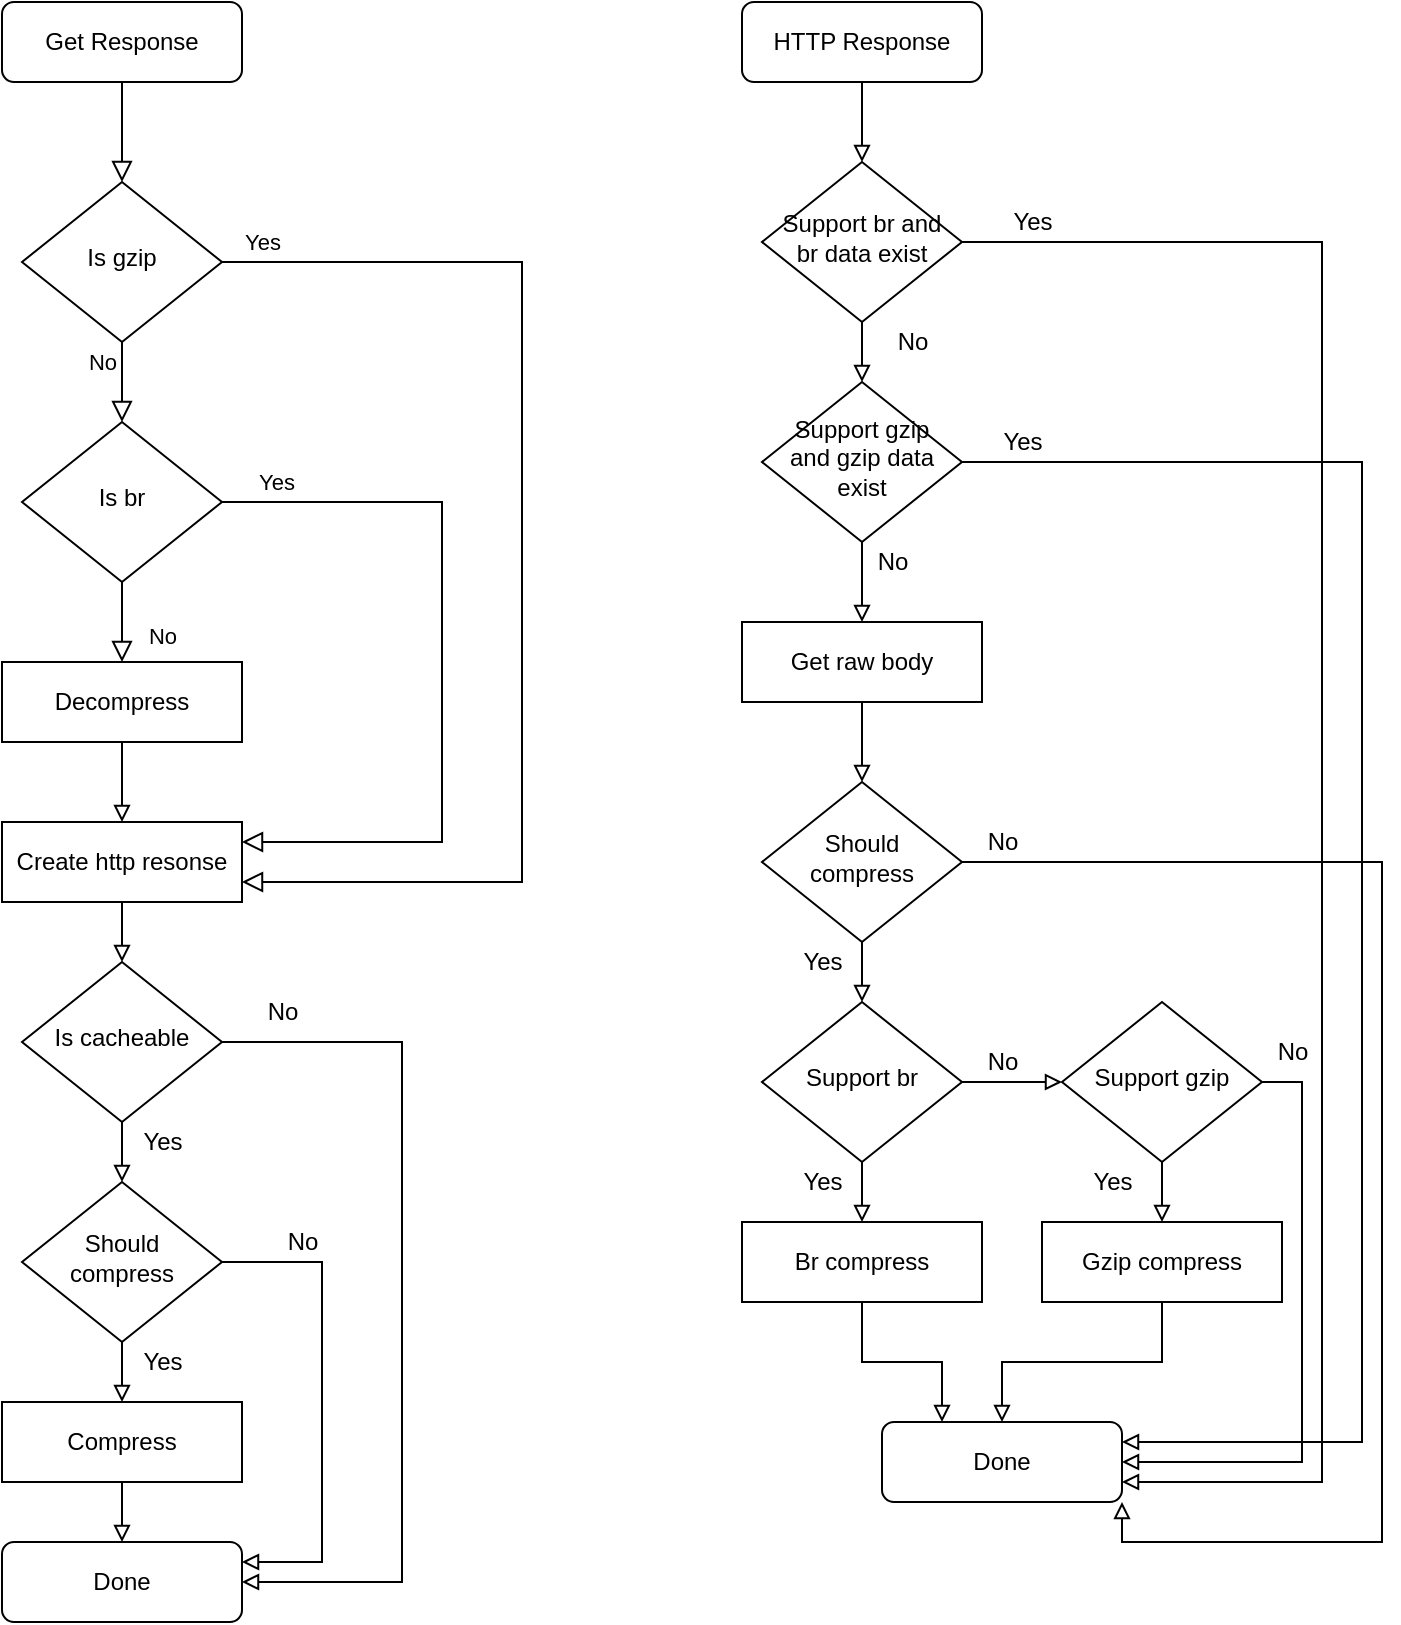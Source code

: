 <mxfile version="13.7.9" type="device"><diagram id="C5RBs43oDa-KdzZeNtuy" name="Page-1"><mxGraphModel dx="887" dy="666" grid="1" gridSize="10" guides="1" tooltips="1" connect="1" arrows="1" fold="1" page="1" pageScale="1" pageWidth="827" pageHeight="1169" math="0" shadow="0"><root><mxCell id="WIyWlLk6GJQsqaUBKTNV-0"/><mxCell id="WIyWlLk6GJQsqaUBKTNV-1" parent="WIyWlLk6GJQsqaUBKTNV-0"/><mxCell id="WIyWlLk6GJQsqaUBKTNV-2" value="" style="rounded=0;html=1;jettySize=auto;orthogonalLoop=1;fontSize=11;endArrow=block;endFill=0;endSize=8;strokeWidth=1;shadow=0;labelBackgroundColor=none;edgeStyle=orthogonalEdgeStyle;" parent="WIyWlLk6GJQsqaUBKTNV-1" source="WIyWlLk6GJQsqaUBKTNV-3" target="WIyWlLk6GJQsqaUBKTNV-6" edge="1"><mxGeometry relative="1" as="geometry"/></mxCell><mxCell id="WIyWlLk6GJQsqaUBKTNV-3" value="Get Response" style="rounded=1;whiteSpace=wrap;html=1;fontSize=12;glass=0;strokeWidth=1;shadow=0;" parent="WIyWlLk6GJQsqaUBKTNV-1" vertex="1"><mxGeometry x="100" y="80" width="120" height="40" as="geometry"/></mxCell><mxCell id="WIyWlLk6GJQsqaUBKTNV-4" value="Yes" style="rounded=0;html=1;jettySize=auto;orthogonalLoop=1;fontSize=11;endArrow=block;endFill=0;endSize=8;strokeWidth=1;shadow=0;labelBackgroundColor=none;edgeStyle=orthogonalEdgeStyle;" parent="WIyWlLk6GJQsqaUBKTNV-1" source="WIyWlLk6GJQsqaUBKTNV-6" target="WIyWlLk6GJQsqaUBKTNV-10" edge="1"><mxGeometry x="-1" y="86" relative="1" as="geometry"><mxPoint x="-16" y="-50" as="offset"/></mxGeometry></mxCell><mxCell id="WIyWlLk6GJQsqaUBKTNV-5" value="No" style="edgeStyle=orthogonalEdgeStyle;rounded=0;html=1;jettySize=auto;orthogonalLoop=1;fontSize=11;endArrow=block;endFill=0;endSize=8;strokeWidth=1;shadow=0;labelBackgroundColor=none;entryX=1;entryY=0.75;entryDx=0;entryDy=0;" parent="WIyWlLk6GJQsqaUBKTNV-1" source="WIyWlLk6GJQsqaUBKTNV-6" target="WIyWlLk6GJQsqaUBKTNV-11" edge="1"><mxGeometry x="-1" y="-78" relative="1" as="geometry"><mxPoint x="-60" y="-28" as="offset"/><mxPoint x="300" y="550" as="targetPoint"/><Array as="points"><mxPoint x="360" y="210"/><mxPoint x="360" y="520"/></Array></mxGeometry></mxCell><mxCell id="WIyWlLk6GJQsqaUBKTNV-6" value="Is gzip" style="rhombus;whiteSpace=wrap;html=1;shadow=0;fontFamily=Helvetica;fontSize=12;align=center;strokeWidth=1;spacing=6;spacingTop=-4;" parent="WIyWlLk6GJQsqaUBKTNV-1" vertex="1"><mxGeometry x="110" y="170" width="100" height="80" as="geometry"/></mxCell><mxCell id="WIyWlLk6GJQsqaUBKTNV-8" value="No" style="rounded=0;html=1;jettySize=auto;orthogonalLoop=1;fontSize=11;endArrow=block;endFill=0;endSize=8;strokeWidth=1;shadow=0;labelBackgroundColor=none;edgeStyle=orthogonalEdgeStyle;entryX=0.5;entryY=0;entryDx=0;entryDy=0;" parent="WIyWlLk6GJQsqaUBKTNV-1" source="WIyWlLk6GJQsqaUBKTNV-10" target="lFUKCkF4zGxK-D9nwxw0-0" edge="1"><mxGeometry x="0.333" y="20" relative="1" as="geometry"><mxPoint as="offset"/><mxPoint x="160" y="400" as="targetPoint"/></mxGeometry></mxCell><mxCell id="WIyWlLk6GJQsqaUBKTNV-9" value="Yes" style="edgeStyle=orthogonalEdgeStyle;rounded=0;html=1;jettySize=auto;orthogonalLoop=1;fontSize=11;endArrow=block;endFill=0;endSize=8;strokeWidth=1;shadow=0;labelBackgroundColor=none;entryX=1;entryY=0.25;entryDx=0;entryDy=0;" parent="WIyWlLk6GJQsqaUBKTNV-1" source="WIyWlLk6GJQsqaUBKTNV-10" target="WIyWlLk6GJQsqaUBKTNV-11" edge="1"><mxGeometry x="-0.861" y="10" relative="1" as="geometry"><mxPoint as="offset"/><mxPoint x="260" y="330" as="targetPoint"/><Array as="points"><mxPoint x="320" y="330"/><mxPoint x="320" y="500"/></Array></mxGeometry></mxCell><mxCell id="WIyWlLk6GJQsqaUBKTNV-10" value="Is br" style="rhombus;whiteSpace=wrap;html=1;shadow=0;fontFamily=Helvetica;fontSize=12;align=center;strokeWidth=1;spacing=6;spacingTop=-4;" parent="WIyWlLk6GJQsqaUBKTNV-1" vertex="1"><mxGeometry x="110" y="290" width="100" height="80" as="geometry"/></mxCell><mxCell id="lFUKCkF4zGxK-D9nwxw0-3" value="" style="edgeStyle=orthogonalEdgeStyle;rounded=0;orthogonalLoop=1;jettySize=auto;html=1;endArrow=block;endFill=0;" edge="1" parent="WIyWlLk6GJQsqaUBKTNV-1" source="WIyWlLk6GJQsqaUBKTNV-11" target="lFUKCkF4zGxK-D9nwxw0-2"><mxGeometry relative="1" as="geometry"/></mxCell><mxCell id="WIyWlLk6GJQsqaUBKTNV-11" value="Create http resonse" style="rounded=0;whiteSpace=wrap;html=1;fontSize=12;glass=0;strokeWidth=1;shadow=0;" parent="WIyWlLk6GJQsqaUBKTNV-1" vertex="1"><mxGeometry x="100" y="490" width="120" height="40" as="geometry"/></mxCell><mxCell id="lFUKCkF4zGxK-D9nwxw0-1" value="" style="edgeStyle=orthogonalEdgeStyle;rounded=0;orthogonalLoop=1;jettySize=auto;html=1;endArrow=block;endFill=0;" edge="1" parent="WIyWlLk6GJQsqaUBKTNV-1" source="lFUKCkF4zGxK-D9nwxw0-0" target="WIyWlLk6GJQsqaUBKTNV-11"><mxGeometry relative="1" as="geometry"/></mxCell><mxCell id="lFUKCkF4zGxK-D9nwxw0-0" value="Decompress" style="rounded=0;whiteSpace=wrap;html=1;fontSize=12;glass=0;strokeWidth=1;shadow=0;" vertex="1" parent="WIyWlLk6GJQsqaUBKTNV-1"><mxGeometry x="100" y="410" width="120" height="40" as="geometry"/></mxCell><mxCell id="lFUKCkF4zGxK-D9nwxw0-5" value="" style="edgeStyle=orthogonalEdgeStyle;rounded=0;orthogonalLoop=1;jettySize=auto;html=1;endArrow=block;endFill=0;" edge="1" parent="WIyWlLk6GJQsqaUBKTNV-1" source="lFUKCkF4zGxK-D9nwxw0-2" target="lFUKCkF4zGxK-D9nwxw0-4"><mxGeometry relative="1" as="geometry"/></mxCell><mxCell id="lFUKCkF4zGxK-D9nwxw0-11" style="edgeStyle=orthogonalEdgeStyle;rounded=0;orthogonalLoop=1;jettySize=auto;html=1;entryX=1;entryY=0.5;entryDx=0;entryDy=0;endArrow=block;endFill=0;" edge="1" parent="WIyWlLk6GJQsqaUBKTNV-1" source="lFUKCkF4zGxK-D9nwxw0-2" target="lFUKCkF4zGxK-D9nwxw0-7"><mxGeometry relative="1" as="geometry"><Array as="points"><mxPoint x="300" y="600"/><mxPoint x="300" y="870"/></Array></mxGeometry></mxCell><mxCell id="lFUKCkF4zGxK-D9nwxw0-2" value="Is cacheable" style="rhombus;whiteSpace=wrap;html=1;shadow=0;fontFamily=Helvetica;fontSize=12;align=center;strokeWidth=1;spacing=6;spacingTop=-4;" vertex="1" parent="WIyWlLk6GJQsqaUBKTNV-1"><mxGeometry x="110" y="560" width="100" height="80" as="geometry"/></mxCell><mxCell id="lFUKCkF4zGxK-D9nwxw0-9" value="" style="edgeStyle=orthogonalEdgeStyle;rounded=0;orthogonalLoop=1;jettySize=auto;html=1;endArrow=block;endFill=0;" edge="1" parent="WIyWlLk6GJQsqaUBKTNV-1" source="lFUKCkF4zGxK-D9nwxw0-4" target="lFUKCkF4zGxK-D9nwxw0-8"><mxGeometry relative="1" as="geometry"/></mxCell><mxCell id="lFUKCkF4zGxK-D9nwxw0-12" style="edgeStyle=orthogonalEdgeStyle;rounded=0;orthogonalLoop=1;jettySize=auto;html=1;entryX=1;entryY=0.25;entryDx=0;entryDy=0;endArrow=block;endFill=0;" edge="1" parent="WIyWlLk6GJQsqaUBKTNV-1" source="lFUKCkF4zGxK-D9nwxw0-4" target="lFUKCkF4zGxK-D9nwxw0-7"><mxGeometry relative="1" as="geometry"><Array as="points"><mxPoint x="260" y="710"/><mxPoint x="260" y="860"/></Array></mxGeometry></mxCell><mxCell id="lFUKCkF4zGxK-D9nwxw0-4" value="Should compress" style="rhombus;whiteSpace=wrap;html=1;shadow=0;fontFamily=Helvetica;fontSize=12;align=center;strokeWidth=1;spacing=6;spacingTop=-4;" vertex="1" parent="WIyWlLk6GJQsqaUBKTNV-1"><mxGeometry x="110" y="670" width="100" height="80" as="geometry"/></mxCell><mxCell id="lFUKCkF4zGxK-D9nwxw0-6" value="Yes" style="text;html=1;align=center;verticalAlign=middle;resizable=0;points=[];autosize=1;" vertex="1" parent="WIyWlLk6GJQsqaUBKTNV-1"><mxGeometry x="160" y="640" width="40" height="20" as="geometry"/></mxCell><mxCell id="lFUKCkF4zGxK-D9nwxw0-7" value="Done" style="rounded=1;whiteSpace=wrap;html=1;fontSize=12;glass=0;strokeWidth=1;shadow=0;" vertex="1" parent="WIyWlLk6GJQsqaUBKTNV-1"><mxGeometry x="100" y="850" width="120" height="40" as="geometry"/></mxCell><mxCell id="lFUKCkF4zGxK-D9nwxw0-10" value="" style="edgeStyle=orthogonalEdgeStyle;rounded=0;orthogonalLoop=1;jettySize=auto;html=1;endArrow=block;endFill=0;" edge="1" parent="WIyWlLk6GJQsqaUBKTNV-1" source="lFUKCkF4zGxK-D9nwxw0-8" target="lFUKCkF4zGxK-D9nwxw0-7"><mxGeometry relative="1" as="geometry"/></mxCell><mxCell id="lFUKCkF4zGxK-D9nwxw0-8" value="Compress" style="rounded=0;whiteSpace=wrap;html=1;fontSize=12;glass=0;strokeWidth=1;shadow=0;" vertex="1" parent="WIyWlLk6GJQsqaUBKTNV-1"><mxGeometry x="100" y="780" width="120" height="40" as="geometry"/></mxCell><mxCell id="lFUKCkF4zGxK-D9nwxw0-13" value="Yes" style="text;html=1;align=center;verticalAlign=middle;resizable=0;points=[];autosize=1;" vertex="1" parent="WIyWlLk6GJQsqaUBKTNV-1"><mxGeometry x="160" y="750" width="40" height="20" as="geometry"/></mxCell><mxCell id="lFUKCkF4zGxK-D9nwxw0-14" value="No" style="text;html=1;align=center;verticalAlign=middle;resizable=0;points=[];autosize=1;" vertex="1" parent="WIyWlLk6GJQsqaUBKTNV-1"><mxGeometry x="225" y="575" width="30" height="20" as="geometry"/></mxCell><mxCell id="lFUKCkF4zGxK-D9nwxw0-15" value="No" style="text;html=1;align=center;verticalAlign=middle;resizable=0;points=[];autosize=1;" vertex="1" parent="WIyWlLk6GJQsqaUBKTNV-1"><mxGeometry x="235" y="690" width="30" height="20" as="geometry"/></mxCell><mxCell id="lFUKCkF4zGxK-D9nwxw0-19" style="edgeStyle=orthogonalEdgeStyle;rounded=0;orthogonalLoop=1;jettySize=auto;html=1;endArrow=block;endFill=0;" edge="1" parent="WIyWlLk6GJQsqaUBKTNV-1" source="lFUKCkF4zGxK-D9nwxw0-16" target="lFUKCkF4zGxK-D9nwxw0-17"><mxGeometry relative="1" as="geometry"/></mxCell><mxCell id="lFUKCkF4zGxK-D9nwxw0-16" value="HTTP Response" style="rounded=1;whiteSpace=wrap;html=1;fontSize=12;glass=0;strokeWidth=1;shadow=0;" vertex="1" parent="WIyWlLk6GJQsqaUBKTNV-1"><mxGeometry x="470" y="80" width="120" height="40" as="geometry"/></mxCell><mxCell id="lFUKCkF4zGxK-D9nwxw0-20" style="edgeStyle=orthogonalEdgeStyle;rounded=0;orthogonalLoop=1;jettySize=auto;html=1;endArrow=block;endFill=0;" edge="1" parent="WIyWlLk6GJQsqaUBKTNV-1" source="lFUKCkF4zGxK-D9nwxw0-17" target="lFUKCkF4zGxK-D9nwxw0-18"><mxGeometry relative="1" as="geometry"/></mxCell><mxCell id="lFUKCkF4zGxK-D9nwxw0-40" style="edgeStyle=orthogonalEdgeStyle;rounded=0;orthogonalLoop=1;jettySize=auto;html=1;exitX=1;exitY=0.5;exitDx=0;exitDy=0;entryX=1;entryY=0.75;entryDx=0;entryDy=0;endArrow=block;endFill=0;" edge="1" parent="WIyWlLk6GJQsqaUBKTNV-1" source="lFUKCkF4zGxK-D9nwxw0-17" target="lFUKCkF4zGxK-D9nwxw0-32"><mxGeometry relative="1" as="geometry"><Array as="points"><mxPoint x="760" y="200"/><mxPoint x="760" y="820"/></Array></mxGeometry></mxCell><mxCell id="lFUKCkF4zGxK-D9nwxw0-17" value="Support br and br data exist" style="rhombus;whiteSpace=wrap;html=1;shadow=0;fontFamily=Helvetica;fontSize=12;align=center;strokeWidth=1;spacing=6;spacingTop=-4;" vertex="1" parent="WIyWlLk6GJQsqaUBKTNV-1"><mxGeometry x="480" y="160" width="100" height="80" as="geometry"/></mxCell><mxCell id="lFUKCkF4zGxK-D9nwxw0-22" style="edgeStyle=orthogonalEdgeStyle;rounded=0;orthogonalLoop=1;jettySize=auto;html=1;entryX=0.5;entryY=0;entryDx=0;entryDy=0;endArrow=block;endFill=0;" edge="1" parent="WIyWlLk6GJQsqaUBKTNV-1" source="lFUKCkF4zGxK-D9nwxw0-18" target="lFUKCkF4zGxK-D9nwxw0-21"><mxGeometry relative="1" as="geometry"/></mxCell><mxCell id="lFUKCkF4zGxK-D9nwxw0-41" style="edgeStyle=orthogonalEdgeStyle;rounded=0;orthogonalLoop=1;jettySize=auto;html=1;exitX=1;exitY=0.5;exitDx=0;exitDy=0;entryX=1;entryY=0.25;entryDx=0;entryDy=0;endArrow=block;endFill=0;" edge="1" parent="WIyWlLk6GJQsqaUBKTNV-1" source="lFUKCkF4zGxK-D9nwxw0-18" target="lFUKCkF4zGxK-D9nwxw0-32"><mxGeometry relative="1" as="geometry"><Array as="points"><mxPoint x="780" y="310"/><mxPoint x="780" y="800"/></Array></mxGeometry></mxCell><mxCell id="lFUKCkF4zGxK-D9nwxw0-18" value="Support gzip and gzip data exist" style="rhombus;whiteSpace=wrap;html=1;shadow=0;fontFamily=Helvetica;fontSize=12;align=center;strokeWidth=1;spacing=6;spacingTop=-4;" vertex="1" parent="WIyWlLk6GJQsqaUBKTNV-1"><mxGeometry x="480" y="270" width="100" height="80" as="geometry"/></mxCell><mxCell id="lFUKCkF4zGxK-D9nwxw0-24" style="edgeStyle=orthogonalEdgeStyle;rounded=0;orthogonalLoop=1;jettySize=auto;html=1;endArrow=block;endFill=0;" edge="1" parent="WIyWlLk6GJQsqaUBKTNV-1" source="lFUKCkF4zGxK-D9nwxw0-21" target="lFUKCkF4zGxK-D9nwxw0-23"><mxGeometry relative="1" as="geometry"/></mxCell><mxCell id="lFUKCkF4zGxK-D9nwxw0-21" value="Get raw body" style="rounded=0;whiteSpace=wrap;html=1;fontSize=12;glass=0;strokeWidth=1;shadow=0;" vertex="1" parent="WIyWlLk6GJQsqaUBKTNV-1"><mxGeometry x="470" y="390" width="120" height="40" as="geometry"/></mxCell><mxCell id="lFUKCkF4zGxK-D9nwxw0-26" value="" style="edgeStyle=orthogonalEdgeStyle;rounded=0;orthogonalLoop=1;jettySize=auto;html=1;endArrow=block;endFill=0;" edge="1" parent="WIyWlLk6GJQsqaUBKTNV-1" source="lFUKCkF4zGxK-D9nwxw0-23" target="lFUKCkF4zGxK-D9nwxw0-25"><mxGeometry relative="1" as="geometry"/></mxCell><mxCell id="lFUKCkF4zGxK-D9nwxw0-42" style="edgeStyle=orthogonalEdgeStyle;rounded=0;orthogonalLoop=1;jettySize=auto;html=1;exitX=1;exitY=0.5;exitDx=0;exitDy=0;entryX=1;entryY=1;entryDx=0;entryDy=0;endArrow=block;endFill=0;" edge="1" parent="WIyWlLk6GJQsqaUBKTNV-1" source="lFUKCkF4zGxK-D9nwxw0-23" target="lFUKCkF4zGxK-D9nwxw0-32"><mxGeometry relative="1" as="geometry"><Array as="points"><mxPoint x="790" y="510"/><mxPoint x="790" y="850"/><mxPoint x="660" y="850"/></Array></mxGeometry></mxCell><mxCell id="lFUKCkF4zGxK-D9nwxw0-23" value="Should compress" style="rhombus;whiteSpace=wrap;html=1;shadow=0;fontFamily=Helvetica;fontSize=12;align=center;strokeWidth=1;spacing=6;spacingTop=-4;" vertex="1" parent="WIyWlLk6GJQsqaUBKTNV-1"><mxGeometry x="480" y="470" width="100" height="80" as="geometry"/></mxCell><mxCell id="lFUKCkF4zGxK-D9nwxw0-28" value="" style="edgeStyle=orthogonalEdgeStyle;rounded=0;orthogonalLoop=1;jettySize=auto;html=1;endArrow=block;endFill=0;" edge="1" parent="WIyWlLk6GJQsqaUBKTNV-1" source="lFUKCkF4zGxK-D9nwxw0-25" target="lFUKCkF4zGxK-D9nwxw0-27"><mxGeometry relative="1" as="geometry"/></mxCell><mxCell id="lFUKCkF4zGxK-D9nwxw0-37" style="edgeStyle=orthogonalEdgeStyle;rounded=0;orthogonalLoop=1;jettySize=auto;html=1;exitX=1;exitY=0.5;exitDx=0;exitDy=0;entryX=0;entryY=0.5;entryDx=0;entryDy=0;endArrow=block;endFill=0;" edge="1" parent="WIyWlLk6GJQsqaUBKTNV-1" source="lFUKCkF4zGxK-D9nwxw0-25" target="lFUKCkF4zGxK-D9nwxw0-31"><mxGeometry relative="1" as="geometry"/></mxCell><mxCell id="lFUKCkF4zGxK-D9nwxw0-25" value="Support br" style="rhombus;whiteSpace=wrap;html=1;shadow=0;fontFamily=Helvetica;fontSize=12;align=center;strokeWidth=1;spacing=6;spacingTop=-4;" vertex="1" parent="WIyWlLk6GJQsqaUBKTNV-1"><mxGeometry x="480" y="580" width="100" height="80" as="geometry"/></mxCell><mxCell id="lFUKCkF4zGxK-D9nwxw0-33" style="edgeStyle=orthogonalEdgeStyle;rounded=0;orthogonalLoop=1;jettySize=auto;html=1;entryX=0.25;entryY=0;entryDx=0;entryDy=0;endArrow=block;endFill=0;" edge="1" parent="WIyWlLk6GJQsqaUBKTNV-1" source="lFUKCkF4zGxK-D9nwxw0-27" target="lFUKCkF4zGxK-D9nwxw0-32"><mxGeometry relative="1" as="geometry"/></mxCell><mxCell id="lFUKCkF4zGxK-D9nwxw0-27" value="Br compress" style="rounded=0;whiteSpace=wrap;html=1;fontSize=12;glass=0;strokeWidth=1;shadow=0;" vertex="1" parent="WIyWlLk6GJQsqaUBKTNV-1"><mxGeometry x="470" y="690" width="120" height="40" as="geometry"/></mxCell><mxCell id="lFUKCkF4zGxK-D9nwxw0-34" style="edgeStyle=orthogonalEdgeStyle;rounded=0;orthogonalLoop=1;jettySize=auto;html=1;entryX=0.5;entryY=0;entryDx=0;entryDy=0;endArrow=block;endFill=0;" edge="1" parent="WIyWlLk6GJQsqaUBKTNV-1" source="lFUKCkF4zGxK-D9nwxw0-29" target="lFUKCkF4zGxK-D9nwxw0-32"><mxGeometry relative="1" as="geometry"/></mxCell><mxCell id="lFUKCkF4zGxK-D9nwxw0-29" value="Gzip compress" style="rounded=0;whiteSpace=wrap;html=1;fontSize=12;glass=0;strokeWidth=1;shadow=0;" vertex="1" parent="WIyWlLk6GJQsqaUBKTNV-1"><mxGeometry x="620" y="690" width="120" height="40" as="geometry"/></mxCell><mxCell id="lFUKCkF4zGxK-D9nwxw0-35" style="edgeStyle=orthogonalEdgeStyle;rounded=0;orthogonalLoop=1;jettySize=auto;html=1;exitX=1;exitY=0.5;exitDx=0;exitDy=0;entryX=1;entryY=0.5;entryDx=0;entryDy=0;endArrow=block;endFill=0;" edge="1" parent="WIyWlLk6GJQsqaUBKTNV-1" source="lFUKCkF4zGxK-D9nwxw0-31" target="lFUKCkF4zGxK-D9nwxw0-32"><mxGeometry relative="1" as="geometry"/></mxCell><mxCell id="lFUKCkF4zGxK-D9nwxw0-36" style="edgeStyle=orthogonalEdgeStyle;rounded=0;orthogonalLoop=1;jettySize=auto;html=1;entryX=0.5;entryY=0;entryDx=0;entryDy=0;endArrow=block;endFill=0;" edge="1" parent="WIyWlLk6GJQsqaUBKTNV-1" source="lFUKCkF4zGxK-D9nwxw0-31" target="lFUKCkF4zGxK-D9nwxw0-29"><mxGeometry relative="1" as="geometry"/></mxCell><mxCell id="lFUKCkF4zGxK-D9nwxw0-31" value="Support gzip" style="rhombus;whiteSpace=wrap;html=1;shadow=0;fontFamily=Helvetica;fontSize=12;align=center;strokeWidth=1;spacing=6;spacingTop=-4;" vertex="1" parent="WIyWlLk6GJQsqaUBKTNV-1"><mxGeometry x="630" y="580" width="100" height="80" as="geometry"/></mxCell><mxCell id="lFUKCkF4zGxK-D9nwxw0-32" value="Done" style="rounded=1;whiteSpace=wrap;html=1;fontSize=12;glass=0;strokeWidth=1;shadow=0;" vertex="1" parent="WIyWlLk6GJQsqaUBKTNV-1"><mxGeometry x="540" y="790" width="120" height="40" as="geometry"/></mxCell><mxCell id="lFUKCkF4zGxK-D9nwxw0-38" value="No" style="text;html=1;align=center;verticalAlign=middle;resizable=0;points=[];autosize=1;" vertex="1" parent="WIyWlLk6GJQsqaUBKTNV-1"><mxGeometry x="540" y="240" width="30" height="20" as="geometry"/></mxCell><mxCell id="lFUKCkF4zGxK-D9nwxw0-39" value="No" style="text;html=1;align=center;verticalAlign=middle;resizable=0;points=[];autosize=1;" vertex="1" parent="WIyWlLk6GJQsqaUBKTNV-1"><mxGeometry x="530" y="350" width="30" height="20" as="geometry"/></mxCell><mxCell id="lFUKCkF4zGxK-D9nwxw0-43" value="No" style="text;html=1;align=center;verticalAlign=middle;resizable=0;points=[];autosize=1;" vertex="1" parent="WIyWlLk6GJQsqaUBKTNV-1"><mxGeometry x="585" y="490" width="30" height="20" as="geometry"/></mxCell><mxCell id="lFUKCkF4zGxK-D9nwxw0-44" value="No" style="text;html=1;align=center;verticalAlign=middle;resizable=0;points=[];autosize=1;" vertex="1" parent="WIyWlLk6GJQsqaUBKTNV-1"><mxGeometry x="585" y="600" width="30" height="20" as="geometry"/></mxCell><mxCell id="lFUKCkF4zGxK-D9nwxw0-45" value="No" style="text;html=1;align=center;verticalAlign=middle;resizable=0;points=[];autosize=1;" vertex="1" parent="WIyWlLk6GJQsqaUBKTNV-1"><mxGeometry x="730" y="595" width="30" height="20" as="geometry"/></mxCell><mxCell id="lFUKCkF4zGxK-D9nwxw0-46" value="Yes" style="text;html=1;align=center;verticalAlign=middle;resizable=0;points=[];autosize=1;" vertex="1" parent="WIyWlLk6GJQsqaUBKTNV-1"><mxGeometry x="595" y="180" width="40" height="20" as="geometry"/></mxCell><mxCell id="lFUKCkF4zGxK-D9nwxw0-47" value="Yes" style="text;html=1;align=center;verticalAlign=middle;resizable=0;points=[];autosize=1;" vertex="1" parent="WIyWlLk6GJQsqaUBKTNV-1"><mxGeometry x="590" y="290" width="40" height="20" as="geometry"/></mxCell><mxCell id="lFUKCkF4zGxK-D9nwxw0-48" value="Yes" style="text;html=1;align=center;verticalAlign=middle;resizable=0;points=[];autosize=1;" vertex="1" parent="WIyWlLk6GJQsqaUBKTNV-1"><mxGeometry x="490" y="550" width="40" height="20" as="geometry"/></mxCell><mxCell id="lFUKCkF4zGxK-D9nwxw0-49" value="Yes" style="text;html=1;align=center;verticalAlign=middle;resizable=0;points=[];autosize=1;" vertex="1" parent="WIyWlLk6GJQsqaUBKTNV-1"><mxGeometry x="490" y="660" width="40" height="20" as="geometry"/></mxCell><mxCell id="lFUKCkF4zGxK-D9nwxw0-50" value="Yes" style="text;html=1;align=center;verticalAlign=middle;resizable=0;points=[];autosize=1;" vertex="1" parent="WIyWlLk6GJQsqaUBKTNV-1"><mxGeometry x="635" y="660" width="40" height="20" as="geometry"/></mxCell></root></mxGraphModel></diagram></mxfile>